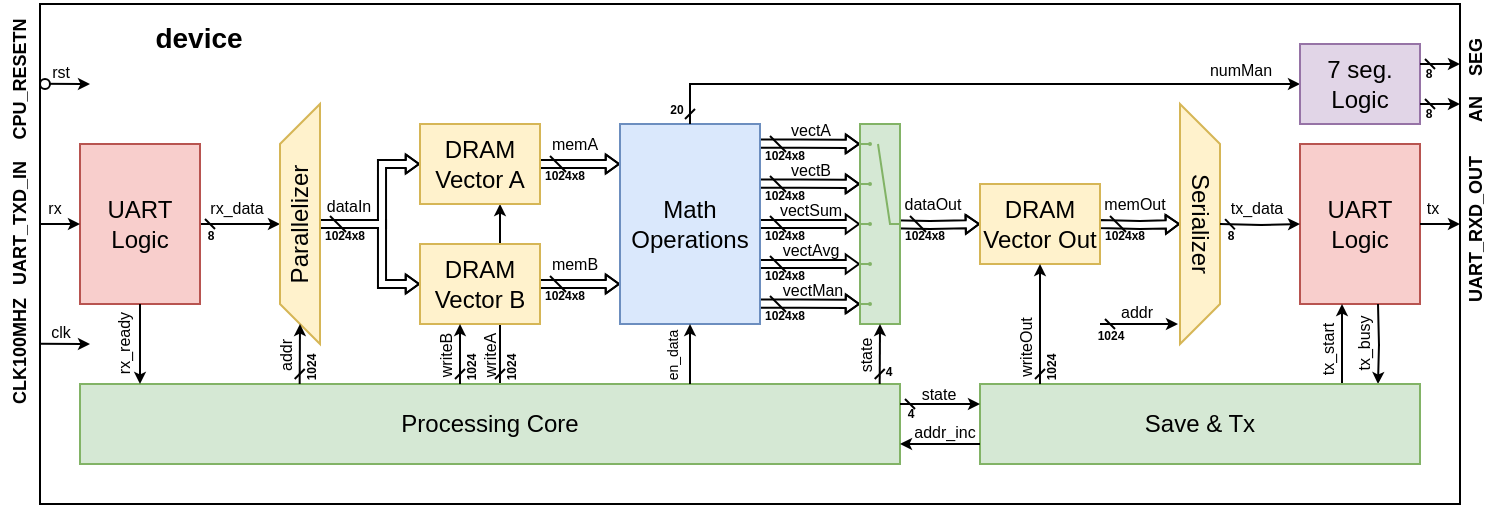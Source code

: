 <mxfile version="18.0.1" type="device"><diagram id="-DsmgzynWzYG9LLBWgBi" name="Página-1"><mxGraphModel dx="1038" dy="649" grid="1" gridSize="10" guides="1" tooltips="1" connect="1" arrows="1" fold="1" page="1" pageScale="1" pageWidth="827" pageHeight="1169" math="0" shadow="0"><root><mxCell id="0"/><mxCell id="1" parent="0"/><mxCell id="y_zdgbAnioxn6mlKy7-3-130" value="" style="rounded=0;whiteSpace=wrap;html=1;fontSize=7;" parent="1" vertex="1"><mxGeometry x="90" y="50" width="710" height="250" as="geometry"/></mxCell><mxCell id="y_zdgbAnioxn6mlKy7-3-101" value="" style="endArrow=classic;html=1;rounded=0;fontSize=4;fontColor=#808080;strokeWidth=1;endSize=3;startSize=3;startArrow=dash;startFill=0;entryX=0.5;entryY=1;entryDx=0;entryDy=0;" parent="1" edge="1"><mxGeometry width="50" height="50" relative="1" as="geometry"><mxPoint x="320" y="240" as="sourcePoint"/><mxPoint x="320" y="150" as="targetPoint"/></mxGeometry></mxCell><mxCell id="y_zdgbAnioxn6mlKy7-3-64" style="edgeStyle=orthogonalEdgeStyle;rounded=0;orthogonalLoop=1;jettySize=auto;html=1;shape=flexArrow;endSize=1.878;startSize=3;strokeWidth=1;width=4.043;endWidth=4.427;" parent="1" edge="1"><mxGeometry relative="1" as="geometry"><mxPoint x="449" y="119.83" as="sourcePoint"/><mxPoint x="500" y="120" as="targetPoint"/><Array as="points"><mxPoint x="470" y="120"/><mxPoint x="490" y="120"/></Array></mxGeometry></mxCell><mxCell id="y_zdgbAnioxn6mlKy7-3-69" style="edgeStyle=orthogonalEdgeStyle;rounded=0;orthogonalLoop=1;jettySize=auto;html=1;shape=flexArrow;endSize=1.878;startSize=3;strokeWidth=1;width=4.043;endWidth=4.427;" parent="1" edge="1"><mxGeometry relative="1" as="geometry"><mxPoint x="449" y="199.83" as="sourcePoint"/><mxPoint x="500" y="200" as="targetPoint"/><Array as="points"><mxPoint x="470" y="200"/><mxPoint x="490" y="200"/></Array></mxGeometry></mxCell><mxCell id="y_zdgbAnioxn6mlKy7-3-41" style="edgeStyle=orthogonalEdgeStyle;rounded=0;orthogonalLoop=1;jettySize=auto;html=1;shape=flexArrow;endSize=1.878;startSize=3;strokeWidth=1;width=4.043;endWidth=4.427;entryX=0.5;entryY=1;entryDx=0;entryDy=0;" parent="1" target="y_zdgbAnioxn6mlKy7-3-40" edge="1"><mxGeometry relative="1" as="geometry"><mxPoint x="619" y="160" as="sourcePoint"/><mxPoint x="640" y="160" as="targetPoint"/><Array as="points"/></mxGeometry></mxCell><mxCell id="y_zdgbAnioxn6mlKy7-3-34" style="edgeStyle=orthogonalEdgeStyle;rounded=0;orthogonalLoop=1;jettySize=auto;html=1;shape=flexArrow;endSize=1.878;startSize=3;strokeWidth=1;width=4.043;endWidth=4.427;entryX=0;entryY=0.5;entryDx=0;entryDy=0;" parent="1" target="y_zdgbAnioxn6mlKy7-3-39" edge="1"><mxGeometry relative="1" as="geometry"><mxPoint x="509" y="160" as="sourcePoint"/><mxPoint x="552" y="160" as="targetPoint"/><Array as="points"/></mxGeometry></mxCell><mxCell id="y_zdgbAnioxn6mlKy7-3-16" style="edgeStyle=orthogonalEdgeStyle;rounded=0;orthogonalLoop=1;jettySize=auto;html=1;shape=flexArrow;endSize=1.878;startSize=3;strokeWidth=1;width=4.043;endWidth=4.427;" parent="1" edge="1"><mxGeometry relative="1" as="geometry"><mxPoint x="338.99" y="130.04" as="sourcePoint"/><mxPoint x="380" y="130" as="targetPoint"/><Array as="points"><mxPoint x="360" y="130"/><mxPoint x="360" y="130"/></Array></mxGeometry></mxCell><mxCell id="y_zdgbAnioxn6mlKy7-3-17" style="edgeStyle=orthogonalEdgeStyle;rounded=0;orthogonalLoop=1;jettySize=auto;html=1;shape=flexArrow;endSize=1.878;startSize=3;strokeWidth=1;width=4.043;endWidth=4.427;" parent="1" edge="1"><mxGeometry relative="1" as="geometry"><mxPoint x="339.0" y="190.0" as="sourcePoint"/><mxPoint x="380" y="190" as="targetPoint"/><Array as="points"><mxPoint x="360" y="190"/><mxPoint x="360" y="190"/></Array></mxGeometry></mxCell><mxCell id="y_zdgbAnioxn6mlKy7-3-19" style="edgeStyle=orthogonalEdgeStyle;rounded=0;orthogonalLoop=1;jettySize=auto;html=1;shape=flexArrow;endSize=1.878;startSize=3;strokeWidth=1;width=4.043;endWidth=4.427;" parent="1" edge="1"><mxGeometry relative="1" as="geometry"><mxPoint x="449" y="160" as="sourcePoint"/><mxPoint x="500" y="160" as="targetPoint"/><Array as="points"/></mxGeometry></mxCell><mxCell id="y_zdgbAnioxn6mlKy7-3-20" style="edgeStyle=orthogonalEdgeStyle;rounded=0;orthogonalLoop=1;jettySize=auto;html=1;shape=flexArrow;endSize=1.878;startSize=3;strokeWidth=1;width=4.043;endWidth=4.427;" parent="1" edge="1"><mxGeometry relative="1" as="geometry"><mxPoint x="449" y="180.0" as="sourcePoint"/><mxPoint x="500" y="180" as="targetPoint"/><Array as="points"/></mxGeometry></mxCell><mxCell id="y_zdgbAnioxn6mlKy7-3-18" style="edgeStyle=orthogonalEdgeStyle;rounded=0;orthogonalLoop=1;jettySize=auto;html=1;shape=flexArrow;endSize=1.878;startSize=3;strokeWidth=1;width=4.043;endWidth=4.427;" parent="1" edge="1"><mxGeometry relative="1" as="geometry"><mxPoint x="449" y="139.83" as="sourcePoint"/><mxPoint x="500" y="140" as="targetPoint"/><Array as="points"><mxPoint x="470" y="140"/><mxPoint x="490" y="140"/></Array></mxGeometry></mxCell><mxCell id="ORsFb4dyADY8NEj_Fjfk-15" style="edgeStyle=orthogonalEdgeStyle;rounded=0;orthogonalLoop=1;jettySize=auto;html=1;shape=flexArrow;endSize=1.878;startSize=3;strokeWidth=1;width=4.043;endWidth=4.427;entryX=0;entryY=0.5;entryDx=0;entryDy=0;" parent="1" target="ORsFb4dyADY8NEj_Fjfk-9" edge="1"><mxGeometry relative="1" as="geometry"><mxPoint x="229" y="160" as="sourcePoint"/><mxPoint x="260" y="190" as="targetPoint"/><Array as="points"><mxPoint x="261" y="160"/><mxPoint x="261" y="190"/></Array></mxGeometry></mxCell><mxCell id="ORsFb4dyADY8NEj_Fjfk-7" style="edgeStyle=orthogonalEdgeStyle;rounded=0;orthogonalLoop=1;jettySize=auto;html=1;exitX=1;exitY=0.5;exitDx=0;exitDy=0;entryX=0.5;entryY=0;entryDx=0;entryDy=0;endSize=3;startSize=3;startArrow=dash;startFill=0;" parent="1" source="ORsFb4dyADY8NEj_Fjfk-1" target="ORsFb4dyADY8NEj_Fjfk-5" edge="1"><mxGeometry relative="1" as="geometry"/></mxCell><mxCell id="ORsFb4dyADY8NEj_Fjfk-1" value="UART&lt;br&gt;Logic" style="rounded=0;whiteSpace=wrap;html=1;fillColor=#f8cecc;strokeColor=#b85450;" parent="1" vertex="1"><mxGeometry x="110" y="120" width="60" height="80" as="geometry"/></mxCell><mxCell id="ORsFb4dyADY8NEj_Fjfk-2" value="UART&lt;br&gt;Logic" style="rounded=0;whiteSpace=wrap;html=1;fillColor=#f8cecc;strokeColor=#b85450;" parent="1" vertex="1"><mxGeometry x="720" y="120" width="60" height="80" as="geometry"/></mxCell><mxCell id="ORsFb4dyADY8NEj_Fjfk-11" style="edgeStyle=orthogonalEdgeStyle;rounded=0;orthogonalLoop=1;jettySize=auto;html=1;entryX=0;entryY=0.5;entryDx=0;entryDy=0;shape=flexArrow;endSize=1.878;startSize=3;strokeWidth=1;width=4.043;endWidth=4.427;" parent="1" target="ORsFb4dyADY8NEj_Fjfk-8" edge="1"><mxGeometry relative="1" as="geometry"><mxPoint x="229" y="160" as="sourcePoint"/><Array as="points"><mxPoint x="261" y="160"/><mxPoint x="261" y="130"/></Array></mxGeometry></mxCell><mxCell id="ORsFb4dyADY8NEj_Fjfk-8" value="DRAM&lt;br&gt;Vector A" style="rounded=0;whiteSpace=wrap;html=1;fillColor=#fff2cc;strokeColor=#d6b656;" parent="1" vertex="1"><mxGeometry x="280" y="110" width="60" height="40" as="geometry"/></mxCell><mxCell id="ORsFb4dyADY8NEj_Fjfk-9" value="DRAM&lt;br&gt;Vector B" style="rounded=0;whiteSpace=wrap;html=1;fillColor=#fff2cc;strokeColor=#d6b656;" parent="1" vertex="1"><mxGeometry x="280" y="170" width="60" height="40" as="geometry"/></mxCell><mxCell id="ORsFb4dyADY8NEj_Fjfk-5" value="&lt;span style=&quot;background-color: rgb(255, 242, 204);&quot;&gt;Parallelizer&lt;/span&gt;" style="shape=trapezoid;perimeter=trapezoidPerimeter;whiteSpace=wrap;html=1;fixedSize=1;fillColor=#fff2cc;strokeColor=#d6b656;rotation=-90;" parent="1" vertex="1"><mxGeometry x="160" y="150" width="120" height="20" as="geometry"/></mxCell><mxCell id="ORsFb4dyADY8NEj_Fjfk-14" value="" style="rounded=0;whiteSpace=wrap;html=1;strokeColor=#FFFFFF;" parent="1" vertex="1"><mxGeometry x="260" y="154" width="2" height="14" as="geometry"/></mxCell><mxCell id="ORsFb4dyADY8NEj_Fjfk-16" value="dataIn" style="text;html=1;align=center;verticalAlign=middle;resizable=0;points=[];autosize=1;strokeColor=none;fillColor=none;fontSize=8;" parent="1" vertex="1"><mxGeometry x="224" y="141" width="40" height="20" as="geometry"/></mxCell><mxCell id="ORsFb4dyADY8NEj_Fjfk-17" value="addr" style="text;html=1;align=center;verticalAlign=middle;resizable=0;points=[];autosize=1;strokeColor=none;fillColor=none;fontSize=8;rotation=-90;" parent="1" vertex="1"><mxGeometry x="198" y="216" width="30" height="20" as="geometry"/></mxCell><mxCell id="ORsFb4dyADY8NEj_Fjfk-18" value="8" style="text;html=1;align=center;verticalAlign=middle;resizable=0;points=[];autosize=1;strokeColor=none;fillColor=none;fontSize=6;fontStyle=1" parent="1" vertex="1"><mxGeometry x="165" y="161" width="20" height="10" as="geometry"/></mxCell><mxCell id="ORsFb4dyADY8NEj_Fjfk-23" value="" style="endArrow=classic;html=1;rounded=0;fontSize=4;fontColor=#808080;strokeWidth=1;entryX=0;entryY=0.5;entryDx=0;entryDy=0;endSize=3;startSize=3;" parent="1" target="ORsFb4dyADY8NEj_Fjfk-1" edge="1"><mxGeometry width="50" height="50" relative="1" as="geometry"><mxPoint x="90" y="160" as="sourcePoint"/><mxPoint x="210" y="120" as="targetPoint"/></mxGeometry></mxCell><mxCell id="ORsFb4dyADY8NEj_Fjfk-24" value="rx" style="text;html=1;align=center;verticalAlign=middle;resizable=0;points=[];autosize=1;strokeColor=none;fillColor=none;fontSize=8;" parent="1" vertex="1"><mxGeometry x="87" y="142" width="20" height="20" as="geometry"/></mxCell><mxCell id="ORsFb4dyADY8NEj_Fjfk-33" value="memA" style="text;html=1;align=center;verticalAlign=middle;resizable=0;points=[];autosize=1;strokeColor=none;fillColor=none;fontSize=8;" parent="1" vertex="1"><mxGeometry x="337" y="110" width="40" height="20" as="geometry"/></mxCell><mxCell id="ORsFb4dyADY8NEj_Fjfk-35" value="memB" style="text;html=1;align=center;verticalAlign=middle;resizable=0;points=[];autosize=1;strokeColor=none;fillColor=none;fontSize=8;" parent="1" vertex="1"><mxGeometry x="337" y="170" width="40" height="20" as="geometry"/></mxCell><mxCell id="y_zdgbAnioxn6mlKy7-3-15" value="Math&lt;br&gt;Operations&lt;br&gt;" style="rounded=0;whiteSpace=wrap;html=1;fillColor=#dae8fc;strokeColor=#6c8ebf;" parent="1" vertex="1"><mxGeometry x="380" y="110" width="70" height="100" as="geometry"/></mxCell><mxCell id="y_zdgbAnioxn6mlKy7-3-33" value="" style="rounded=0;whiteSpace=wrap;html=1;fillColor=#d5e8d4;strokeColor=#82b366;" parent="1" vertex="1"><mxGeometry x="500" y="110" width="20" height="100" as="geometry"/></mxCell><mxCell id="y_zdgbAnioxn6mlKy7-3-38" value="dataOut" style="text;html=1;align=center;verticalAlign=middle;resizable=0;points=[];autosize=1;strokeColor=none;fillColor=none;fontSize=8;" parent="1" vertex="1"><mxGeometry x="516" y="140" width="40" height="20" as="geometry"/></mxCell><mxCell id="y_zdgbAnioxn6mlKy7-3-39" value="DRAM&lt;br&gt;Vector Out" style="rounded=0;whiteSpace=wrap;html=1;fillColor=#fff2cc;strokeColor=#d6b656;" parent="1" vertex="1"><mxGeometry x="560" y="140" width="60" height="40" as="geometry"/></mxCell><mxCell id="y_zdgbAnioxn6mlKy7-3-40" value="&lt;span style=&quot;background-color: rgb(255, 242, 204);&quot;&gt;Serializer&lt;/span&gt;" style="shape=trapezoid;perimeter=trapezoidPerimeter;whiteSpace=wrap;html=1;fixedSize=1;fillColor=#fff2cc;strokeColor=#d6b656;rotation=90;" parent="1" vertex="1"><mxGeometry x="610" y="150" width="120" height="20" as="geometry"/></mxCell><mxCell id="y_zdgbAnioxn6mlKy7-3-42" style="edgeStyle=orthogonalEdgeStyle;rounded=0;orthogonalLoop=1;jettySize=auto;html=1;exitX=1;exitY=0.5;exitDx=0;exitDy=0;entryX=0.5;entryY=0;entryDx=0;entryDy=0;endSize=3;startSize=3;startArrow=dash;startFill=0;" parent="1" edge="1"><mxGeometry relative="1" as="geometry"><mxPoint x="680" y="160" as="sourcePoint"/><mxPoint x="720" y="160" as="targetPoint"/></mxGeometry></mxCell><mxCell id="y_zdgbAnioxn6mlKy7-3-43" value="tx_data" style="text;html=1;align=center;verticalAlign=middle;resizable=0;points=[];autosize=1;strokeColor=none;fillColor=none;fontSize=8;" parent="1" vertex="1"><mxGeometry x="678" y="142" width="40" height="20" as="geometry"/></mxCell><mxCell id="y_zdgbAnioxn6mlKy7-3-44" value="8" style="text;html=1;align=center;verticalAlign=middle;resizable=0;points=[];autosize=1;strokeColor=none;fillColor=none;fontSize=6;fontStyle=1" parent="1" vertex="1"><mxGeometry x="675" y="161" width="20" height="10" as="geometry"/></mxCell><mxCell id="y_zdgbAnioxn6mlKy7-3-45" value="" style="endArrow=none;html=1;rounded=0;fillColor=#d5e8d4;strokeColor=#82b366;startArrow=oval;startFill=1;endSize=1;startSize=1;" parent="1" edge="1"><mxGeometry width="50" height="50" relative="1" as="geometry"><mxPoint x="505" y="120" as="sourcePoint"/><mxPoint x="500" y="120" as="targetPoint"/></mxGeometry></mxCell><mxCell id="y_zdgbAnioxn6mlKy7-3-46" value="" style="endArrow=none;html=1;rounded=0;fillColor=#d5e8d4;strokeColor=#82b366;startArrow=oval;startFill=1;endSize=1;startSize=1;" parent="1" edge="1"><mxGeometry width="50" height="50" relative="1" as="geometry"><mxPoint x="505" y="140" as="sourcePoint"/><mxPoint x="500" y="140" as="targetPoint"/></mxGeometry></mxCell><mxCell id="y_zdgbAnioxn6mlKy7-3-47" value="" style="endArrow=none;html=1;rounded=0;fillColor=#d5e8d4;strokeColor=#82b366;startArrow=oval;startFill=1;endSize=1;startSize=1;" parent="1" edge="1"><mxGeometry width="50" height="50" relative="1" as="geometry"><mxPoint x="505" y="160" as="sourcePoint"/><mxPoint x="500" y="160" as="targetPoint"/></mxGeometry></mxCell><mxCell id="y_zdgbAnioxn6mlKy7-3-48" value="" style="endArrow=none;html=1;rounded=0;fillColor=#d5e8d4;strokeColor=#82b366;startArrow=oval;startFill=1;endSize=1;startSize=1;" parent="1" edge="1"><mxGeometry width="50" height="50" relative="1" as="geometry"><mxPoint x="505" y="180" as="sourcePoint"/><mxPoint x="500" y="180" as="targetPoint"/></mxGeometry></mxCell><mxCell id="y_zdgbAnioxn6mlKy7-3-49" value="" style="endArrow=none;html=1;rounded=0;fillColor=#d5e8d4;strokeColor=#82b366;startArrow=oval;startFill=1;endSize=1;startSize=1;" parent="1" edge="1"><mxGeometry width="50" height="50" relative="1" as="geometry"><mxPoint x="505" y="200" as="sourcePoint"/><mxPoint x="500" y="200" as="targetPoint"/></mxGeometry></mxCell><mxCell id="y_zdgbAnioxn6mlKy7-3-50" value="" style="endArrow=none;html=1;rounded=0;fillColor=#d5e8d4;strokeColor=#82b366;" parent="1" edge="1"><mxGeometry width="50" height="50" relative="1" as="geometry"><mxPoint x="520" y="160" as="sourcePoint"/><mxPoint x="509" y="120" as="targetPoint"/><Array as="points"><mxPoint x="515" y="160"/></Array></mxGeometry></mxCell><mxCell id="y_zdgbAnioxn6mlKy7-3-52" value="vectB" style="text;html=1;align=center;verticalAlign=middle;resizable=0;points=[];autosize=1;strokeColor=none;fillColor=none;fontSize=8;" parent="1" vertex="1"><mxGeometry x="455" y="123" width="40" height="20" as="geometry"/></mxCell><mxCell id="y_zdgbAnioxn6mlKy7-3-53" value="vectSum" style="text;html=1;align=center;verticalAlign=middle;resizable=0;points=[];autosize=1;strokeColor=none;fillColor=none;fontSize=8;" parent="1" vertex="1"><mxGeometry x="450" y="143" width="50" height="20" as="geometry"/></mxCell><mxCell id="y_zdgbAnioxn6mlKy7-3-54" value="vectAvg" style="text;html=1;align=center;verticalAlign=middle;resizable=0;points=[];autosize=1;strokeColor=none;fillColor=none;fontSize=8;" parent="1" vertex="1"><mxGeometry x="455" y="163" width="40" height="20" as="geometry"/></mxCell><mxCell id="y_zdgbAnioxn6mlKy7-3-65" value="vectA" style="text;html=1;align=center;verticalAlign=middle;resizable=0;points=[];autosize=1;strokeColor=none;fillColor=none;fontSize=8;" parent="1" vertex="1"><mxGeometry x="455" y="103" width="40" height="20" as="geometry"/></mxCell><mxCell id="y_zdgbAnioxn6mlKy7-3-74" value="memOut" style="text;html=1;align=center;verticalAlign=middle;resizable=0;points=[];autosize=1;strokeColor=none;fillColor=none;fontSize=8;" parent="1" vertex="1"><mxGeometry x="612" y="140" width="50" height="20" as="geometry"/></mxCell><mxCell id="y_zdgbAnioxn6mlKy7-3-78" style="edgeStyle=orthogonalEdgeStyle;rounded=0;orthogonalLoop=1;jettySize=auto;html=1;exitX=0.5;exitY=0;exitDx=0;exitDy=0;endSize=3;startSize=3;startArrow=dash;startFill=0;entryX=0;entryY=0.5;entryDx=0;entryDy=0;" parent="1" source="y_zdgbAnioxn6mlKy7-3-15" target="y_zdgbAnioxn6mlKy7-3-81" edge="1"><mxGeometry relative="1" as="geometry"><mxPoint x="545" y="260" as="sourcePoint"/><mxPoint x="720" y="250" as="targetPoint"/></mxGeometry></mxCell><mxCell id="y_zdgbAnioxn6mlKy7-3-79" value="numMan" style="text;html=1;align=center;verticalAlign=middle;resizable=0;points=[];autosize=1;strokeColor=none;fillColor=none;fontSize=8;" parent="1" vertex="1"><mxGeometry x="665" y="73" width="50" height="20" as="geometry"/></mxCell><mxCell id="y_zdgbAnioxn6mlKy7-3-80" value="20" style="text;html=1;align=center;verticalAlign=middle;resizable=0;points=[];autosize=1;strokeColor=none;fillColor=none;fontSize=6;fontStyle=1" parent="1" vertex="1"><mxGeometry x="398" y="98" width="20" height="10" as="geometry"/></mxCell><mxCell id="y_zdgbAnioxn6mlKy7-3-81" value="7 seg. Logic" style="rounded=0;whiteSpace=wrap;html=1;fillColor=#e1d5e7;strokeColor=#9673a6;" parent="1" vertex="1"><mxGeometry x="720" y="70" width="60" height="40" as="geometry"/></mxCell><mxCell id="y_zdgbAnioxn6mlKy7-3-83" value="Processing Core" style="rounded=0;whiteSpace=wrap;html=1;fillColor=#d5e8d4;strokeColor=#82b366;" parent="1" vertex="1"><mxGeometry x="110" y="240" width="410" height="40" as="geometry"/></mxCell><mxCell id="y_zdgbAnioxn6mlKy7-3-84" value="" style="endArrow=classic;html=1;rounded=0;fontSize=4;fontColor=#808080;strokeWidth=1;endSize=3;startSize=3;" parent="1" edge="1"><mxGeometry width="50" height="50" relative="1" as="geometry"><mxPoint x="780.0" y="160" as="sourcePoint"/><mxPoint x="800" y="160" as="targetPoint"/></mxGeometry></mxCell><mxCell id="y_zdgbAnioxn6mlKy7-3-85" value="tx" style="text;html=1;align=center;verticalAlign=middle;resizable=0;points=[];autosize=1;strokeColor=none;fillColor=none;fontSize=8;" parent="1" vertex="1"><mxGeometry x="776" y="142" width="20" height="20" as="geometry"/></mxCell><mxCell id="y_zdgbAnioxn6mlKy7-3-88" value="" style="endArrow=classic;html=1;rounded=0;fontSize=4;fontColor=#808080;strokeWidth=1;endSize=3;startSize=3;" parent="1" edge="1"><mxGeometry width="50" height="50" relative="1" as="geometry"><mxPoint x="140" y="200" as="sourcePoint"/><mxPoint x="140" y="240" as="targetPoint"/></mxGeometry></mxCell><mxCell id="y_zdgbAnioxn6mlKy7-3-89" value="rx_ready" style="text;html=1;align=center;verticalAlign=middle;resizable=0;points=[];autosize=1;strokeColor=none;fillColor=none;fontSize=8;rotation=-90;" parent="1" vertex="1"><mxGeometry x="107" y="210" width="50" height="20" as="geometry"/></mxCell><mxCell id="y_zdgbAnioxn6mlKy7-3-93" style="edgeStyle=orthogonalEdgeStyle;rounded=0;orthogonalLoop=1;jettySize=auto;html=1;endSize=3;startSize=3;startArrow=none;startFill=0;" parent="1" edge="1"><mxGeometry relative="1" as="geometry"><mxPoint x="741" y="240" as="sourcePoint"/><mxPoint x="741" y="200" as="targetPoint"/><Array as="points"><mxPoint x="741" y="240"/></Array></mxGeometry></mxCell><mxCell id="y_zdgbAnioxn6mlKy7-3-94" style="edgeStyle=orthogonalEdgeStyle;rounded=0;orthogonalLoop=1;jettySize=auto;html=1;endSize=3;startSize=3;startArrow=none;startFill=0;" parent="1" edge="1"><mxGeometry relative="1" as="geometry"><mxPoint x="759" y="200" as="sourcePoint"/><mxPoint x="759" y="240" as="targetPoint"/></mxGeometry></mxCell><mxCell id="y_zdgbAnioxn6mlKy7-3-95" value="tx_busy" style="text;html=1;align=center;verticalAlign=middle;resizable=0;points=[];autosize=1;strokeColor=none;fillColor=none;fontSize=8;rotation=-90;" parent="1" vertex="1"><mxGeometry x="732" y="210" width="40" height="20" as="geometry"/></mxCell><mxCell id="y_zdgbAnioxn6mlKy7-3-96" value="tx_start" style="text;html=1;align=center;verticalAlign=middle;resizable=0;points=[];autosize=1;strokeColor=none;fillColor=none;fontSize=8;rotation=-90;" parent="1" vertex="1"><mxGeometry x="714" y="213" width="40" height="20" as="geometry"/></mxCell><mxCell id="y_zdgbAnioxn6mlKy7-3-97" value="" style="endArrow=classic;html=1;rounded=0;fontSize=4;fontColor=#808080;strokeWidth=1;endSize=3;startSize=3;startArrow=dash;startFill=0;" parent="1" edge="1"><mxGeometry width="50" height="50" relative="1" as="geometry"><mxPoint x="219.83" y="240" as="sourcePoint"/><mxPoint x="220" y="210" as="targetPoint"/></mxGeometry></mxCell><mxCell id="y_zdgbAnioxn6mlKy7-3-98" value="1024" style="text;html=1;align=center;verticalAlign=middle;resizable=0;points=[];autosize=1;strokeColor=none;fillColor=none;fontSize=6;rotation=-90;fontStyle=1" parent="1" vertex="1"><mxGeometry x="211" y="227" width="30" height="10" as="geometry"/></mxCell><mxCell id="y_zdgbAnioxn6mlKy7-3-99" value="rx_data" style="text;html=1;align=center;verticalAlign=middle;resizable=0;points=[];autosize=1;strokeColor=none;fillColor=none;fontSize=8;rotation=0;" parent="1" vertex="1"><mxGeometry x="168" y="142" width="40" height="20" as="geometry"/></mxCell><mxCell id="y_zdgbAnioxn6mlKy7-3-103" value="" style="endArrow=classic;html=1;rounded=0;fontSize=4;fontColor=#808080;strokeWidth=1;endSize=3;startSize=3;startArrow=dash;startFill=0;" parent="1" edge="1"><mxGeometry width="50" height="50" relative="1" as="geometry"><mxPoint x="300" y="240" as="sourcePoint"/><mxPoint x="300" y="210" as="targetPoint"/></mxGeometry></mxCell><mxCell id="y_zdgbAnioxn6mlKy7-3-104" value="writeA" style="text;html=1;align=center;verticalAlign=middle;resizable=0;points=[];autosize=1;strokeColor=none;fillColor=none;fontSize=8;rotation=-90;" parent="1" vertex="1"><mxGeometry x="295" y="216" width="40" height="20" as="geometry"/></mxCell><mxCell id="y_zdgbAnioxn6mlKy7-3-105" value="writeB" style="text;html=1;align=center;verticalAlign=middle;resizable=0;points=[];autosize=1;strokeColor=none;fillColor=none;fontSize=8;rotation=-90;" parent="1" vertex="1"><mxGeometry x="273" y="216" width="40" height="20" as="geometry"/></mxCell><mxCell id="y_zdgbAnioxn6mlKy7-3-106" value="1024" style="text;html=1;align=center;verticalAlign=middle;resizable=0;points=[];autosize=1;strokeColor=none;fillColor=none;fontSize=6;rotation=-90;fontStyle=1" parent="1" vertex="1"><mxGeometry x="291" y="227" width="30" height="10" as="geometry"/></mxCell><mxCell id="y_zdgbAnioxn6mlKy7-3-107" value="1024" style="text;html=1;align=center;verticalAlign=middle;resizable=0;points=[];autosize=1;strokeColor=none;fillColor=none;fontSize=6;rotation=-90;fontStyle=1" parent="1" vertex="1"><mxGeometry x="311" y="227" width="30" height="10" as="geometry"/></mxCell><mxCell id="y_zdgbAnioxn6mlKy7-3-108" value="" style="endArrow=classic;html=1;rounded=0;fontSize=4;fontColor=#808080;strokeWidth=1;endSize=3;startSize=3;startArrow=none;startFill=0;entryX=0.5;entryY=1;entryDx=0;entryDy=0;" parent="1" target="y_zdgbAnioxn6mlKy7-3-15" edge="1"><mxGeometry width="50" height="50" relative="1" as="geometry"><mxPoint x="415" y="240" as="sourcePoint"/><mxPoint x="414" y="210" as="targetPoint"/></mxGeometry></mxCell><mxCell id="y_zdgbAnioxn6mlKy7-3-109" value="en_data" style="text;html=1;align=center;verticalAlign=middle;resizable=0;points=[];autosize=1;strokeColor=none;fillColor=none;fontSize=7;rotation=-90;" parent="1" vertex="1"><mxGeometry x="387" y="221" width="40" height="10" as="geometry"/></mxCell><mxCell id="y_zdgbAnioxn6mlKy7-3-113" value="" style="endArrow=classic;html=1;rounded=0;fontSize=4;fontColor=#808080;strokeWidth=1;endSize=3;startSize=3;startArrow=dash;startFill=0;" parent="1" edge="1"><mxGeometry width="50" height="50" relative="1" as="geometry"><mxPoint x="509.85" y="240" as="sourcePoint"/><mxPoint x="510" y="210" as="targetPoint"/></mxGeometry></mxCell><mxCell id="y_zdgbAnioxn6mlKy7-3-114" value="state" style="text;html=1;align=center;verticalAlign=middle;resizable=0;points=[];autosize=1;strokeColor=none;fillColor=none;fontSize=8;rotation=-90;" parent="1" vertex="1"><mxGeometry x="488" y="216" width="30" height="20" as="geometry"/></mxCell><mxCell id="y_zdgbAnioxn6mlKy7-3-115" value="4" style="text;html=1;align=center;verticalAlign=middle;resizable=0;points=[];autosize=1;strokeColor=none;fillColor=none;fontSize=6;fontStyle=1" parent="1" vertex="1"><mxGeometry x="504" y="229" width="20" height="10" as="geometry"/></mxCell><mxCell id="y_zdgbAnioxn6mlKy7-3-116" value="Save &amp;amp; Tx" style="rounded=0;whiteSpace=wrap;html=1;fillColor=#d5e8d4;strokeColor=#82b366;" parent="1" vertex="1"><mxGeometry x="560" y="240" width="220" height="40" as="geometry"/></mxCell><mxCell id="y_zdgbAnioxn6mlKy7-3-117" value="" style="endArrow=classic;html=1;rounded=0;fontSize=4;fontColor=#808080;strokeWidth=1;endSize=3;startSize=3;startArrow=dash;startFill=0;entryX=0.5;entryY=1;entryDx=0;entryDy=0;" parent="1" target="y_zdgbAnioxn6mlKy7-3-39" edge="1"><mxGeometry width="50" height="50" relative="1" as="geometry"><mxPoint x="590" y="240" as="sourcePoint"/><mxPoint x="587.0" y="203" as="targetPoint"/></mxGeometry></mxCell><mxCell id="y_zdgbAnioxn6mlKy7-3-118" value="writeOut" style="text;html=1;align=center;verticalAlign=middle;resizable=0;points=[];autosize=1;strokeColor=none;fillColor=none;fontSize=8;rotation=-90;" parent="1" vertex="1"><mxGeometry x="558" y="212" width="50" height="20" as="geometry"/></mxCell><mxCell id="y_zdgbAnioxn6mlKy7-3-119" value="1024" style="text;html=1;align=center;verticalAlign=middle;resizable=0;points=[];autosize=1;strokeColor=none;fillColor=none;fontSize=6;rotation=-90;fontStyle=1" parent="1" vertex="1"><mxGeometry x="581" y="227" width="30" height="10" as="geometry"/></mxCell><mxCell id="y_zdgbAnioxn6mlKy7-3-120" value="state" style="text;html=1;align=center;verticalAlign=middle;resizable=0;points=[];autosize=1;strokeColor=none;fillColor=none;fontSize=8;rotation=0;" parent="1" vertex="1"><mxGeometry x="524" y="235" width="30" height="20" as="geometry"/></mxCell><mxCell id="y_zdgbAnioxn6mlKy7-3-122" value="" style="endArrow=classic;html=1;rounded=0;fontSize=4;fontColor=#808080;strokeWidth=1;endSize=3;startSize=3;startArrow=dash;startFill=0;entryX=0;entryY=0.25;entryDx=0;entryDy=0;" parent="1" target="y_zdgbAnioxn6mlKy7-3-116" edge="1"><mxGeometry width="50" height="50" relative="1" as="geometry"><mxPoint x="520" y="250" as="sourcePoint"/><mxPoint x="520" y="220" as="targetPoint"/></mxGeometry></mxCell><mxCell id="y_zdgbAnioxn6mlKy7-3-123" value="" style="endArrow=classic;html=1;rounded=0;fontSize=4;fontColor=#808080;strokeWidth=1;endSize=3;startSize=3;startArrow=none;startFill=0;exitX=0;exitY=0.75;exitDx=0;exitDy=0;entryX=1;entryY=0.75;entryDx=0;entryDy=0;" parent="1" source="y_zdgbAnioxn6mlKy7-3-116" target="y_zdgbAnioxn6mlKy7-3-83" edge="1"><mxGeometry width="50" height="50" relative="1" as="geometry"><mxPoint x="520" y="270" as="sourcePoint"/><mxPoint x="530" y="290" as="targetPoint"/></mxGeometry></mxCell><mxCell id="y_zdgbAnioxn6mlKy7-3-124" value="addr_inc" style="text;html=1;align=center;verticalAlign=middle;resizable=0;points=[];autosize=1;strokeColor=none;fillColor=none;fontSize=8;rotation=0;" parent="1" vertex="1"><mxGeometry x="517" y="254" width="50" height="20" as="geometry"/></mxCell><mxCell id="y_zdgbAnioxn6mlKy7-3-125" value="4" style="text;html=1;align=center;verticalAlign=middle;resizable=0;points=[];autosize=1;strokeColor=none;fillColor=none;fontSize=6;fontStyle=1" parent="1" vertex="1"><mxGeometry x="515" y="250" width="20" height="10" as="geometry"/></mxCell><mxCell id="y_zdgbAnioxn6mlKy7-3-127" value="" style="endArrow=classic;html=1;rounded=0;fontSize=4;fontColor=#808080;strokeWidth=1;endSize=3;startSize=3;startArrow=dash;startFill=0;" parent="1" edge="1"><mxGeometry width="50" height="50" relative="1" as="geometry"><mxPoint x="620" y="210" as="sourcePoint"/><mxPoint x="659" y="210" as="targetPoint"/></mxGeometry></mxCell><mxCell id="y_zdgbAnioxn6mlKy7-3-128" value="addr" style="text;html=1;align=center;verticalAlign=middle;resizable=0;points=[];autosize=1;strokeColor=none;fillColor=none;fontSize=8;rotation=0;" parent="1" vertex="1"><mxGeometry x="623" y="194" width="30" height="20" as="geometry"/></mxCell><mxCell id="y_zdgbAnioxn6mlKy7-3-129" value="1024" style="text;html=1;align=center;verticalAlign=middle;resizable=0;points=[];autosize=1;strokeColor=none;fillColor=none;fontSize=6;rotation=0;fontStyle=1" parent="1" vertex="1"><mxGeometry x="610" y="211" width="30" height="10" as="geometry"/></mxCell><mxCell id="y_zdgbAnioxn6mlKy7-3-133" value="UART_RXD_OUT" style="text;html=1;align=center;verticalAlign=middle;resizable=0;points=[];autosize=1;strokeColor=none;fillColor=none;fontSize=9;rotation=-90;fontStyle=1" parent="1" vertex="1"><mxGeometry x="763" y="153" width="90" height="20" as="geometry"/></mxCell><mxCell id="y_zdgbAnioxn6mlKy7-3-134" value="" style="endArrow=classic;html=1;rounded=0;fontSize=4;fontColor=#808080;strokeWidth=1;endSize=3;startSize=3;startArrow=dash;startFill=0;" parent="1" edge="1"><mxGeometry width="50" height="50" relative="1" as="geometry"><mxPoint x="780.0" y="80" as="sourcePoint"/><mxPoint x="800" y="80" as="targetPoint"/></mxGeometry></mxCell><mxCell id="y_zdgbAnioxn6mlKy7-3-137" value="" style="endArrow=classic;html=1;rounded=0;fontSize=4;fontColor=#808080;strokeWidth=1;endSize=3;startSize=3;startArrow=dash;startFill=0;" parent="1" edge="1"><mxGeometry width="50" height="50" relative="1" as="geometry"><mxPoint x="780.0" y="100" as="sourcePoint"/><mxPoint x="800" y="100" as="targetPoint"/></mxGeometry></mxCell><mxCell id="y_zdgbAnioxn6mlKy7-3-139" value="SEG" style="text;html=1;align=center;verticalAlign=middle;resizable=0;points=[];autosize=1;strokeColor=none;fillColor=none;fontSize=9;rotation=-90;fontStyle=1" parent="1" vertex="1"><mxGeometry x="793" y="67" width="30" height="20" as="geometry"/></mxCell><mxCell id="y_zdgbAnioxn6mlKy7-3-140" value="AN" style="text;html=1;align=center;verticalAlign=middle;resizable=0;points=[];autosize=1;strokeColor=none;fillColor=none;fontSize=9;rotation=-90;fontStyle=1" parent="1" vertex="1"><mxGeometry x="793" y="93" width="30" height="20" as="geometry"/></mxCell><mxCell id="y_zdgbAnioxn6mlKy7-3-144" value="8" style="text;html=1;align=center;verticalAlign=middle;resizable=0;points=[];autosize=1;strokeColor=none;fillColor=none;fontSize=6;fontStyle=1" parent="1" vertex="1"><mxGeometry x="774" y="100" width="20" height="10" as="geometry"/></mxCell><mxCell id="y_zdgbAnioxn6mlKy7-3-145" value="8" style="text;html=1;align=center;verticalAlign=middle;resizable=0;points=[];autosize=1;strokeColor=none;fillColor=none;fontSize=6;fontStyle=1" parent="1" vertex="1"><mxGeometry x="774" y="80" width="20" height="10" as="geometry"/></mxCell><mxCell id="y_zdgbAnioxn6mlKy7-3-146" value="UART_TXD_IN" style="text;html=1;align=center;verticalAlign=middle;resizable=0;points=[];autosize=1;strokeColor=none;fillColor=none;fontSize=9;rotation=-90;fontStyle=1" parent="1" vertex="1"><mxGeometry x="40" y="150" width="80" height="20" as="geometry"/></mxCell><mxCell id="y_zdgbAnioxn6mlKy7-3-147" value="CLK100MHZ" style="text;html=1;align=center;verticalAlign=middle;resizable=0;points=[];autosize=1;strokeColor=none;fillColor=none;fontSize=9;rotation=-90;fontStyle=1" parent="1" vertex="1"><mxGeometry x="45" y="214" width="70" height="20" as="geometry"/></mxCell><mxCell id="y_zdgbAnioxn6mlKy7-3-148" value="" style="endArrow=classic;html=1;rounded=0;fontSize=4;fontColor=#808080;strokeWidth=1;endSize=3;startSize=3;" parent="1" edge="1"><mxGeometry width="50" height="50" relative="1" as="geometry"><mxPoint x="90" y="219.89" as="sourcePoint"/><mxPoint x="115" y="220" as="targetPoint"/></mxGeometry></mxCell><mxCell id="y_zdgbAnioxn6mlKy7-3-149" value="CPU_RESETN" style="text;html=1;align=center;verticalAlign=middle;resizable=0;points=[];autosize=1;strokeColor=none;fillColor=none;fontSize=9;rotation=-90;fontStyle=1" parent="1" vertex="1"><mxGeometry x="40" y="78" width="80" height="20" as="geometry"/></mxCell><mxCell id="y_zdgbAnioxn6mlKy7-3-151" value="rst" style="text;html=1;align=center;verticalAlign=middle;resizable=0;points=[];autosize=1;strokeColor=none;fillColor=none;fontSize=8;" parent="1" vertex="1"><mxGeometry x="90" y="74" width="20" height="20" as="geometry"/></mxCell><mxCell id="y_zdgbAnioxn6mlKy7-3-150" value="" style="endArrow=classic;html=1;rounded=0;fontSize=4;fontColor=#808080;strokeWidth=1;endSize=3;startSize=4;startArrow=none;startFill=0;shadow=0;targetPerimeterSpacing=0;sourcePerimeterSpacing=0;" parent="1" edge="1"><mxGeometry width="50" height="50" relative="1" as="geometry"><mxPoint x="90" y="89.89" as="sourcePoint"/><mxPoint x="115" y="90" as="targetPoint"/></mxGeometry></mxCell><mxCell id="y_zdgbAnioxn6mlKy7-3-152" value="" style="ellipse;whiteSpace=wrap;html=1;aspect=fixed;fontSize=10;" parent="1" vertex="1"><mxGeometry x="90" y="87.5" width="5" height="5" as="geometry"/></mxCell><mxCell id="y_zdgbAnioxn6mlKy7-3-153" value="clk" style="text;html=1;align=center;verticalAlign=middle;resizable=0;points=[];autosize=1;strokeColor=none;fillColor=none;fontSize=8;" parent="1" vertex="1"><mxGeometry x="85" y="204" width="30" height="20" as="geometry"/></mxCell><mxCell id="y_zdgbAnioxn6mlKy7-3-154" value="device" style="text;html=1;align=center;verticalAlign=middle;resizable=0;points=[];autosize=1;strokeColor=none;fillColor=none;fontSize=14;fontStyle=1" parent="1" vertex="1"><mxGeometry x="139" y="57" width="60" height="20" as="geometry"/></mxCell><mxCell id="y_zdgbAnioxn6mlKy7-3-155" value="vectMan" style="text;html=1;align=center;verticalAlign=middle;resizable=0;points=[];autosize=1;strokeColor=none;fillColor=none;fontSize=8;" parent="1" vertex="1"><mxGeometry x="451" y="183" width="50" height="20" as="geometry"/></mxCell><mxCell id="y_zdgbAnioxn6mlKy7-3-159" value="" style="group" parent="1" vertex="1" connectable="0"><mxGeometry x="335" y="126" width="37" height="16" as="geometry"/></mxCell><mxCell id="y_zdgbAnioxn6mlKy7-3-160" value="" style="endArrow=none;html=1;rounded=0;fontSize=4;fontColor=#808080;startSize=3;endSize=3;strokeWidth=1;" parent="y_zdgbAnioxn6mlKy7-3-159" edge="1"><mxGeometry width="50" height="50" relative="1" as="geometry"><mxPoint x="18" y="8" as="sourcePoint"/><mxPoint x="10" as="targetPoint"/></mxGeometry></mxCell><mxCell id="y_zdgbAnioxn6mlKy7-3-161" value="&lt;font style=&quot;font-size: 6px;&quot;&gt;1024x8&lt;/font&gt;" style="text;html=1;align=center;verticalAlign=middle;resizable=0;points=[];autosize=1;strokeColor=none;fillColor=none;fontSize=5;fontStyle=1" parent="y_zdgbAnioxn6mlKy7-3-159" vertex="1"><mxGeometry x="-3" y="5" width="40" height="10" as="geometry"/></mxCell><mxCell id="y_zdgbAnioxn6mlKy7-3-183" value="" style="group" parent="1" vertex="1" connectable="0"><mxGeometry x="335" y="186" width="37" height="16" as="geometry"/></mxCell><mxCell id="y_zdgbAnioxn6mlKy7-3-184" value="" style="endArrow=none;html=1;rounded=0;fontSize=4;fontColor=#808080;startSize=3;endSize=3;strokeWidth=1;" parent="y_zdgbAnioxn6mlKy7-3-183" edge="1"><mxGeometry width="50" height="50" relative="1" as="geometry"><mxPoint x="18" y="8" as="sourcePoint"/><mxPoint x="10" as="targetPoint"/></mxGeometry></mxCell><mxCell id="y_zdgbAnioxn6mlKy7-3-185" value="&lt;font style=&quot;font-size: 6px;&quot;&gt;1024x8&lt;/font&gt;" style="text;html=1;align=center;verticalAlign=middle;resizable=0;points=[];autosize=1;strokeColor=none;fillColor=none;fontSize=5;fontStyle=1" parent="y_zdgbAnioxn6mlKy7-3-183" vertex="1"><mxGeometry x="-3" y="5" width="40" height="10" as="geometry"/></mxCell><mxCell id="y_zdgbAnioxn6mlKy7-3-186" value="" style="group" parent="1" vertex="1" connectable="0"><mxGeometry x="445" y="196" width="37" height="16" as="geometry"/></mxCell><mxCell id="y_zdgbAnioxn6mlKy7-3-187" value="" style="endArrow=none;html=1;rounded=0;fontSize=4;fontColor=#808080;startSize=3;endSize=3;strokeWidth=1;" parent="y_zdgbAnioxn6mlKy7-3-186" edge="1"><mxGeometry width="50" height="50" relative="1" as="geometry"><mxPoint x="18" y="8" as="sourcePoint"/><mxPoint x="10" as="targetPoint"/></mxGeometry></mxCell><mxCell id="y_zdgbAnioxn6mlKy7-3-188" value="&lt;font style=&quot;font-size: 6px;&quot;&gt;1024x8&lt;/font&gt;" style="text;html=1;align=center;verticalAlign=middle;resizable=0;points=[];autosize=1;strokeColor=none;fillColor=none;fontSize=5;fontStyle=1" parent="y_zdgbAnioxn6mlKy7-3-186" vertex="1"><mxGeometry x="-3" y="5" width="40" height="10" as="geometry"/></mxCell><mxCell id="y_zdgbAnioxn6mlKy7-3-189" value="" style="group" parent="1" vertex="1" connectable="0"><mxGeometry x="445" y="176" width="37" height="16" as="geometry"/></mxCell><mxCell id="y_zdgbAnioxn6mlKy7-3-190" value="" style="endArrow=none;html=1;rounded=0;fontSize=4;fontColor=#808080;startSize=3;endSize=3;strokeWidth=1;" parent="y_zdgbAnioxn6mlKy7-3-189" edge="1"><mxGeometry width="50" height="50" relative="1" as="geometry"><mxPoint x="18" y="8" as="sourcePoint"/><mxPoint x="10" as="targetPoint"/></mxGeometry></mxCell><mxCell id="y_zdgbAnioxn6mlKy7-3-191" value="&lt;font style=&quot;font-size: 6px;&quot;&gt;1024x8&lt;/font&gt;" style="text;html=1;align=center;verticalAlign=middle;resizable=0;points=[];autosize=1;strokeColor=none;fillColor=none;fontSize=5;fontStyle=1" parent="y_zdgbAnioxn6mlKy7-3-189" vertex="1"><mxGeometry x="-3" y="5" width="40" height="10" as="geometry"/></mxCell><mxCell id="y_zdgbAnioxn6mlKy7-3-192" value="" style="group" parent="1" vertex="1" connectable="0"><mxGeometry x="445" y="156" width="37" height="16" as="geometry"/></mxCell><mxCell id="y_zdgbAnioxn6mlKy7-3-193" value="" style="endArrow=none;html=1;rounded=0;fontSize=4;fontColor=#808080;startSize=3;endSize=3;strokeWidth=1;" parent="y_zdgbAnioxn6mlKy7-3-192" edge="1"><mxGeometry width="50" height="50" relative="1" as="geometry"><mxPoint x="18" y="8" as="sourcePoint"/><mxPoint x="10" as="targetPoint"/></mxGeometry></mxCell><mxCell id="y_zdgbAnioxn6mlKy7-3-194" value="&lt;font style=&quot;font-size: 6px;&quot;&gt;1024x8&lt;/font&gt;" style="text;html=1;align=center;verticalAlign=middle;resizable=0;points=[];autosize=1;strokeColor=none;fillColor=none;fontSize=5;fontStyle=1" parent="y_zdgbAnioxn6mlKy7-3-192" vertex="1"><mxGeometry x="-3" y="5" width="40" height="10" as="geometry"/></mxCell><mxCell id="y_zdgbAnioxn6mlKy7-3-195" value="" style="group" parent="1" vertex="1" connectable="0"><mxGeometry x="445" y="136" width="37" height="16" as="geometry"/></mxCell><mxCell id="y_zdgbAnioxn6mlKy7-3-196" value="" style="endArrow=none;html=1;rounded=0;fontSize=4;fontColor=#808080;startSize=3;endSize=3;strokeWidth=1;" parent="y_zdgbAnioxn6mlKy7-3-195" edge="1"><mxGeometry width="50" height="50" relative="1" as="geometry"><mxPoint x="18" y="8" as="sourcePoint"/><mxPoint x="10" as="targetPoint"/></mxGeometry></mxCell><mxCell id="y_zdgbAnioxn6mlKy7-3-197" value="&lt;font style=&quot;font-size: 6px;&quot;&gt;1024x8&lt;/font&gt;" style="text;html=1;align=center;verticalAlign=middle;resizable=0;points=[];autosize=1;strokeColor=none;fillColor=none;fontSize=5;fontStyle=1" parent="y_zdgbAnioxn6mlKy7-3-195" vertex="1"><mxGeometry x="-3" y="5" width="40" height="10" as="geometry"/></mxCell><mxCell id="y_zdgbAnioxn6mlKy7-3-198" value="" style="group" parent="1" vertex="1" connectable="0"><mxGeometry x="445" y="116" width="37" height="16" as="geometry"/></mxCell><mxCell id="y_zdgbAnioxn6mlKy7-3-199" value="" style="endArrow=none;html=1;rounded=0;fontSize=4;fontColor=#808080;startSize=3;endSize=3;strokeWidth=1;" parent="y_zdgbAnioxn6mlKy7-3-198" edge="1"><mxGeometry width="50" height="50" relative="1" as="geometry"><mxPoint x="18" y="8" as="sourcePoint"/><mxPoint x="10" as="targetPoint"/></mxGeometry></mxCell><mxCell id="y_zdgbAnioxn6mlKy7-3-200" value="&lt;font style=&quot;font-size: 6px;&quot;&gt;1024x8&lt;/font&gt;" style="text;html=1;align=center;verticalAlign=middle;resizable=0;points=[];autosize=1;strokeColor=none;fillColor=none;fontSize=5;fontStyle=1" parent="y_zdgbAnioxn6mlKy7-3-198" vertex="1"><mxGeometry x="-3" y="5" width="40" height="10" as="geometry"/></mxCell><mxCell id="y_zdgbAnioxn6mlKy7-3-201" value="" style="group" parent="1" vertex="1" connectable="0"><mxGeometry x="225" y="156" width="37" height="16" as="geometry"/></mxCell><mxCell id="y_zdgbAnioxn6mlKy7-3-202" value="" style="endArrow=none;html=1;rounded=0;fontSize=4;fontColor=#808080;startSize=3;endSize=3;strokeWidth=1;" parent="y_zdgbAnioxn6mlKy7-3-201" edge="1"><mxGeometry width="50" height="50" relative="1" as="geometry"><mxPoint x="18" y="8" as="sourcePoint"/><mxPoint x="10" as="targetPoint"/></mxGeometry></mxCell><mxCell id="y_zdgbAnioxn6mlKy7-3-203" value="&lt;font style=&quot;font-size: 6px;&quot;&gt;1024x8&lt;/font&gt;" style="text;html=1;align=center;verticalAlign=middle;resizable=0;points=[];autosize=1;strokeColor=none;fillColor=none;fontSize=5;fontStyle=1" parent="y_zdgbAnioxn6mlKy7-3-201" vertex="1"><mxGeometry x="-3" y="5" width="40" height="10" as="geometry"/></mxCell><mxCell id="y_zdgbAnioxn6mlKy7-3-204" value="" style="group" parent="1" vertex="1" connectable="0"><mxGeometry x="515" y="156" width="37" height="16" as="geometry"/></mxCell><mxCell id="y_zdgbAnioxn6mlKy7-3-205" value="" style="endArrow=none;html=1;rounded=0;fontSize=4;fontColor=#808080;startSize=3;endSize=3;strokeWidth=1;" parent="y_zdgbAnioxn6mlKy7-3-204" edge="1"><mxGeometry width="50" height="50" relative="1" as="geometry"><mxPoint x="18" y="8" as="sourcePoint"/><mxPoint x="10" as="targetPoint"/></mxGeometry></mxCell><mxCell id="y_zdgbAnioxn6mlKy7-3-206" value="&lt;font style=&quot;font-size: 6px;&quot;&gt;1024x8&lt;/font&gt;" style="text;html=1;align=center;verticalAlign=middle;resizable=0;points=[];autosize=1;strokeColor=none;fillColor=none;fontSize=5;fontStyle=1" parent="y_zdgbAnioxn6mlKy7-3-204" vertex="1"><mxGeometry x="-3" y="5" width="40" height="10" as="geometry"/></mxCell><mxCell id="y_zdgbAnioxn6mlKy7-3-207" value="" style="group" parent="1" vertex="1" connectable="0"><mxGeometry x="615" y="156" width="37" height="16" as="geometry"/></mxCell><mxCell id="y_zdgbAnioxn6mlKy7-3-208" value="" style="endArrow=none;html=1;rounded=0;fontSize=4;fontColor=#808080;startSize=3;endSize=3;strokeWidth=1;" parent="y_zdgbAnioxn6mlKy7-3-207" edge="1"><mxGeometry width="50" height="50" relative="1" as="geometry"><mxPoint x="18" y="8" as="sourcePoint"/><mxPoint x="10" as="targetPoint"/></mxGeometry></mxCell><mxCell id="y_zdgbAnioxn6mlKy7-3-209" value="&lt;font style=&quot;font-size: 6px;&quot;&gt;1024x8&lt;/font&gt;" style="text;html=1;align=center;verticalAlign=middle;resizable=0;points=[];autosize=1;strokeColor=none;fillColor=none;fontSize=5;fontStyle=1" parent="y_zdgbAnioxn6mlKy7-3-207" vertex="1"><mxGeometry x="-3" y="5" width="40" height="10" as="geometry"/></mxCell></root></mxGraphModel></diagram></mxfile>